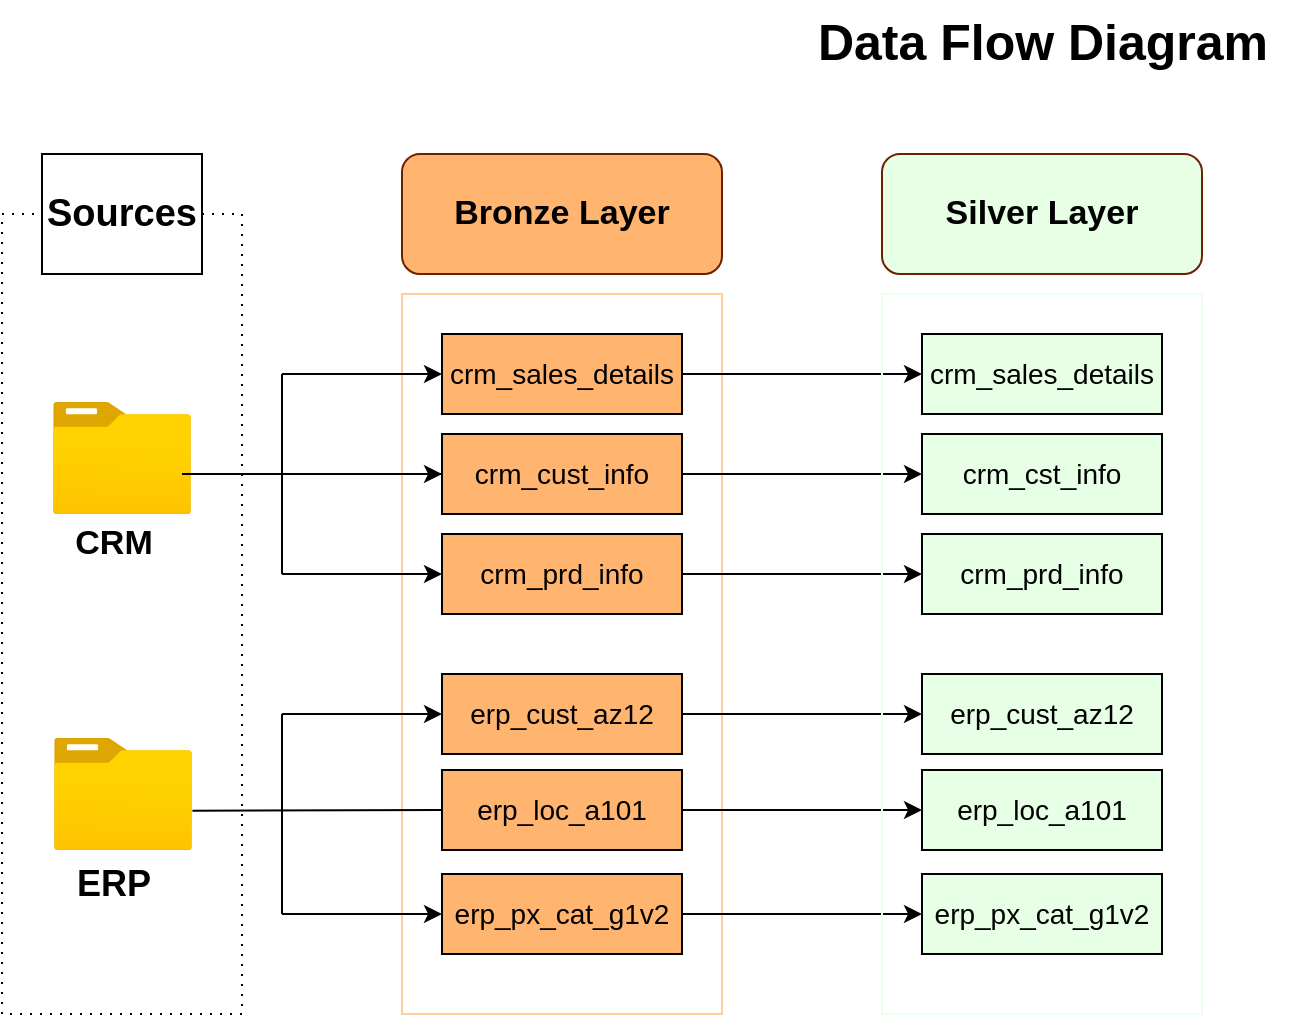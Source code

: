 <mxfile version="27.0.5">
  <diagram name="Page-1" id="sIi_NMfBUi0292bvnNH9">
    <mxGraphModel dx="392" dy="700" grid="1" gridSize="10" guides="1" tooltips="1" connect="1" arrows="1" fold="1" page="1" pageScale="1" pageWidth="850" pageHeight="1100" math="0" shadow="0">
      <root>
        <mxCell id="0" />
        <mxCell id="1" parent="0" />
        <mxCell id="pA7wiTsSURK0IAw2wxyH-1" value="" style="rounded=0;whiteSpace=wrap;html=1;fillColor=none;dashed=1;dashPattern=1 4;" parent="1" vertex="1">
          <mxGeometry x="40" y="120" width="120" height="400" as="geometry" />
        </mxCell>
        <mxCell id="pA7wiTsSURK0IAw2wxyH-2" value="&lt;b&gt;&lt;font style=&quot;font-size: 19px;&quot;&gt;Sources&lt;/font&gt;&lt;/b&gt;" style="rounded=0;whiteSpace=wrap;html=1;fillColor=default;strokeColor=default;" parent="1" vertex="1">
          <mxGeometry x="60" y="90" width="80" height="60" as="geometry" />
        </mxCell>
        <mxCell id="pA7wiTsSURK0IAw2wxyH-3" value="" style="rounded=0;whiteSpace=wrap;html=1;strokeColor=#FFCE9F;" parent="1" vertex="1">
          <mxGeometry x="240" y="160" width="160" height="360" as="geometry" />
        </mxCell>
        <mxCell id="pA7wiTsSURK0IAw2wxyH-5" value="" style="image;aspect=fixed;html=1;points=[];align=center;fontSize=12;image=img/lib/azure2/general/Folder_Blank.svg;" parent="1" vertex="1">
          <mxGeometry x="65.5" y="214" width="69" height="56.0" as="geometry" />
        </mxCell>
        <mxCell id="pA7wiTsSURK0IAw2wxyH-6" value="" style="image;aspect=fixed;html=1;points=[];align=center;fontSize=12;image=img/lib/azure2/general/Folder_Blank.svg;" parent="1" vertex="1">
          <mxGeometry x="66" y="382" width="69" height="56.0" as="geometry" />
        </mxCell>
        <mxCell id="pA7wiTsSURK0IAw2wxyH-7" value="&lt;b&gt;&lt;font style=&quot;font-size: 17px;&quot;&gt;CRM&lt;/font&gt;&lt;/b&gt;" style="text;html=1;align=center;verticalAlign=middle;whiteSpace=wrap;rounded=0;" parent="1" vertex="1">
          <mxGeometry x="66" y="270" width="60" height="30" as="geometry" />
        </mxCell>
        <mxCell id="pA7wiTsSURK0IAw2wxyH-8" value="&lt;b&gt;&lt;font style=&quot;font-size: 18px;&quot;&gt;ERP&lt;/font&gt;&lt;/b&gt;" style="text;html=1;align=center;verticalAlign=middle;whiteSpace=wrap;rounded=0;" parent="1" vertex="1">
          <mxGeometry x="66" y="440" width="60" height="30" as="geometry" />
        </mxCell>
        <mxCell id="pA7wiTsSURK0IAw2wxyH-9" value="&lt;b&gt;&lt;font style=&quot;font-size: 17px; color: rgb(0, 0, 0);&quot;&gt;Bronze Layer&lt;/font&gt;&lt;/b&gt;" style="rounded=1;whiteSpace=wrap;html=1;fillColor=#FFB570;fontColor=#ffffff;strokeColor=#6D1F00;" parent="1" vertex="1">
          <mxGeometry x="240" y="90" width="160" height="60" as="geometry" />
        </mxCell>
        <mxCell id="hBdPzxU4Rn-maE4rRRHd-9" style="edgeStyle=orthogonalEdgeStyle;rounded=0;orthogonalLoop=1;jettySize=auto;html=1;entryX=0;entryY=0.5;entryDx=0;entryDy=0;" edge="1" parent="1" source="pA7wiTsSURK0IAw2wxyH-10" target="hBdPzxU4Rn-maE4rRRHd-3">
          <mxGeometry relative="1" as="geometry" />
        </mxCell>
        <mxCell id="pA7wiTsSURK0IAw2wxyH-10" value="&lt;font style=&quot;color: light-dark(rgb(0, 0, 0), rgb(0, 0, 0)); font-size: 14px;&quot;&gt;crm_sales_details&lt;/font&gt;" style="rounded=0;whiteSpace=wrap;html=1;fillColor=#FFB570;" parent="1" vertex="1">
          <mxGeometry x="260" y="180" width="120" height="40" as="geometry" />
        </mxCell>
        <mxCell id="hBdPzxU4Rn-maE4rRRHd-11" style="edgeStyle=orthogonalEdgeStyle;rounded=0;orthogonalLoop=1;jettySize=auto;html=1;entryX=0;entryY=0.5;entryDx=0;entryDy=0;" edge="1" parent="1" source="pA7wiTsSURK0IAw2wxyH-12" target="hBdPzxU4Rn-maE4rRRHd-4">
          <mxGeometry relative="1" as="geometry" />
        </mxCell>
        <mxCell id="pA7wiTsSURK0IAw2wxyH-12" value="&lt;font style=&quot;color: light-dark(rgb(0, 0, 0), rgb(0, 0, 0)); font-size: 14px;&quot;&gt;crm_cust_info&lt;/font&gt;" style="rounded=0;whiteSpace=wrap;html=1;fillColor=#FFB570;" parent="1" vertex="1">
          <mxGeometry x="260" y="230" width="120" height="40" as="geometry" />
        </mxCell>
        <mxCell id="hBdPzxU4Rn-maE4rRRHd-12" style="edgeStyle=orthogonalEdgeStyle;rounded=0;orthogonalLoop=1;jettySize=auto;html=1;entryX=0;entryY=0.5;entryDx=0;entryDy=0;" edge="1" parent="1" source="pA7wiTsSURK0IAw2wxyH-13" target="hBdPzxU4Rn-maE4rRRHd-5">
          <mxGeometry relative="1" as="geometry" />
        </mxCell>
        <mxCell id="pA7wiTsSURK0IAw2wxyH-13" value="&lt;font style=&quot;color: light-dark(rgb(0, 0, 0), rgb(0, 0, 0)); font-size: 14px;&quot;&gt;crm_prd_info&lt;/font&gt;" style="rounded=0;whiteSpace=wrap;html=1;fillColor=#FFB570;" parent="1" vertex="1">
          <mxGeometry x="260" y="280" width="120" height="40" as="geometry" />
        </mxCell>
        <mxCell id="pA7wiTsSURK0IAw2wxyH-16" value="" style="endArrow=none;html=1;rounded=0;entryX=0;entryY=0.5;entryDx=0;entryDy=0;" parent="1" target="pA7wiTsSURK0IAw2wxyH-12" edge="1">
          <mxGeometry width="50" height="50" relative="1" as="geometry">
            <mxPoint x="130" y="250" as="sourcePoint" />
            <mxPoint x="300" y="250" as="targetPoint" />
          </mxGeometry>
        </mxCell>
        <mxCell id="pA7wiTsSURK0IAw2wxyH-17" value="" style="endArrow=classic;html=1;rounded=0;" parent="1" edge="1">
          <mxGeometry width="50" height="50" relative="1" as="geometry">
            <mxPoint x="180" y="200" as="sourcePoint" />
            <mxPoint x="260" y="200" as="targetPoint" />
          </mxGeometry>
        </mxCell>
        <mxCell id="pA7wiTsSURK0IAw2wxyH-18" value="" style="endArrow=classic;html=1;rounded=0;" parent="1" edge="1">
          <mxGeometry width="50" height="50" relative="1" as="geometry">
            <mxPoint x="180" y="300" as="sourcePoint" />
            <mxPoint x="260" y="300" as="targetPoint" />
          </mxGeometry>
        </mxCell>
        <mxCell id="pA7wiTsSURK0IAw2wxyH-19" value="" style="endArrow=none;html=1;rounded=0;" parent="1" edge="1">
          <mxGeometry width="50" height="50" relative="1" as="geometry">
            <mxPoint x="180" y="300" as="sourcePoint" />
            <mxPoint x="180" y="200" as="targetPoint" />
          </mxGeometry>
        </mxCell>
        <mxCell id="pA7wiTsSURK0IAw2wxyH-20" value="" style="endArrow=classic;html=1;rounded=0;" parent="1" edge="1">
          <mxGeometry width="50" height="50" relative="1" as="geometry">
            <mxPoint x="190" y="250" as="sourcePoint" />
            <mxPoint x="260" y="250" as="targetPoint" />
          </mxGeometry>
        </mxCell>
        <mxCell id="hBdPzxU4Rn-maE4rRRHd-13" style="edgeStyle=orthogonalEdgeStyle;rounded=0;orthogonalLoop=1;jettySize=auto;html=1;" edge="1" parent="1" source="pA7wiTsSURK0IAw2wxyH-22" target="hBdPzxU4Rn-maE4rRRHd-6">
          <mxGeometry relative="1" as="geometry" />
        </mxCell>
        <mxCell id="pA7wiTsSURK0IAw2wxyH-22" value="&lt;font color=&quot;#000000&quot;&gt;&lt;span style=&quot;font-size: 14px;&quot;&gt;erp_cust_az12&lt;/span&gt;&lt;/font&gt;" style="rounded=0;whiteSpace=wrap;html=1;fillColor=#FFB570;" parent="1" vertex="1">
          <mxGeometry x="260" y="350" width="120" height="40" as="geometry" />
        </mxCell>
        <mxCell id="hBdPzxU4Rn-maE4rRRHd-14" style="edgeStyle=orthogonalEdgeStyle;rounded=0;orthogonalLoop=1;jettySize=auto;html=1;" edge="1" parent="1" source="pA7wiTsSURK0IAw2wxyH-23" target="hBdPzxU4Rn-maE4rRRHd-7">
          <mxGeometry relative="1" as="geometry" />
        </mxCell>
        <mxCell id="pA7wiTsSURK0IAw2wxyH-23" value="&lt;font color=&quot;#000000&quot;&gt;&lt;span style=&quot;font-size: 14px;&quot;&gt;erp_loc_a101&lt;/span&gt;&lt;/font&gt;" style="rounded=0;whiteSpace=wrap;html=1;fillColor=#FFB570;" parent="1" vertex="1">
          <mxGeometry x="260" y="398" width="120" height="40" as="geometry" />
        </mxCell>
        <mxCell id="hBdPzxU4Rn-maE4rRRHd-15" style="edgeStyle=orthogonalEdgeStyle;rounded=0;orthogonalLoop=1;jettySize=auto;html=1;" edge="1" parent="1" source="pA7wiTsSURK0IAw2wxyH-24" target="hBdPzxU4Rn-maE4rRRHd-8">
          <mxGeometry relative="1" as="geometry" />
        </mxCell>
        <mxCell id="pA7wiTsSURK0IAw2wxyH-24" value="&lt;font color=&quot;#000000&quot;&gt;&lt;span style=&quot;font-size: 14px;&quot;&gt;erp_px_cat_g1v2&lt;/span&gt;&lt;/font&gt;" style="rounded=0;whiteSpace=wrap;html=1;fillColor=#FFB570;" parent="1" vertex="1">
          <mxGeometry x="260" y="450" width="120" height="40" as="geometry" />
        </mxCell>
        <mxCell id="pA7wiTsSURK0IAw2wxyH-26" value="" style="endArrow=none;html=1;rounded=0;entryX=0;entryY=0.5;entryDx=0;entryDy=0;exitX=1.003;exitY=0.65;exitDx=0;exitDy=0;exitPerimeter=0;" parent="1" source="pA7wiTsSURK0IAw2wxyH-6" target="pA7wiTsSURK0IAw2wxyH-23" edge="1">
          <mxGeometry width="50" height="50" relative="1" as="geometry">
            <mxPoint x="140" y="420" as="sourcePoint" />
            <mxPoint x="180" y="370" as="targetPoint" />
          </mxGeometry>
        </mxCell>
        <mxCell id="pA7wiTsSURK0IAw2wxyH-28" value="" style="endArrow=classic;html=1;rounded=0;" parent="1" edge="1">
          <mxGeometry width="50" height="50" relative="1" as="geometry">
            <mxPoint x="180" y="370" as="sourcePoint" />
            <mxPoint x="260" y="370" as="targetPoint" />
          </mxGeometry>
        </mxCell>
        <mxCell id="pA7wiTsSURK0IAw2wxyH-29" value="" style="endArrow=classic;html=1;rounded=0;" parent="1" edge="1">
          <mxGeometry width="50" height="50" relative="1" as="geometry">
            <mxPoint x="180" y="470" as="sourcePoint" />
            <mxPoint x="260" y="470" as="targetPoint" />
          </mxGeometry>
        </mxCell>
        <mxCell id="pA7wiTsSURK0IAw2wxyH-30" value="" style="endArrow=none;html=1;rounded=0;" parent="1" edge="1">
          <mxGeometry width="50" height="50" relative="1" as="geometry">
            <mxPoint x="180" y="470" as="sourcePoint" />
            <mxPoint x="180" y="370" as="targetPoint" />
          </mxGeometry>
        </mxCell>
        <mxCell id="pA7wiTsSURK0IAw2wxyH-33" value="&lt;b&gt;&lt;font style=&quot;font-size: 25px;&quot;&gt;Data Flow Diagram&lt;/font&gt;&lt;/b&gt;" style="text;html=1;align=center;verticalAlign=middle;resizable=0;points=[];autosize=1;strokeColor=none;fillColor=none;" parent="1" vertex="1">
          <mxGeometry x="435" y="13" width="250" height="40" as="geometry" />
        </mxCell>
        <mxCell id="hBdPzxU4Rn-maE4rRRHd-1" value="" style="rounded=0;whiteSpace=wrap;html=1;strokeColor=#ECFFEB;fillColor=none;" vertex="1" parent="1">
          <mxGeometry x="480" y="160" width="160" height="360" as="geometry" />
        </mxCell>
        <mxCell id="hBdPzxU4Rn-maE4rRRHd-2" value="&lt;b&gt;&lt;font style=&quot;font-size: 17px; color: rgb(0, 0, 0);&quot;&gt;Silver Layer&lt;/font&gt;&lt;/b&gt;" style="rounded=1;whiteSpace=wrap;html=1;fillColor=#E6FFE5;fontColor=#ffffff;strokeColor=#6D1F00;" vertex="1" parent="1">
          <mxGeometry x="480" y="90" width="160" height="60" as="geometry" />
        </mxCell>
        <mxCell id="hBdPzxU4Rn-maE4rRRHd-3" value="&lt;font style=&quot;color: light-dark(rgb(0, 0, 0), rgb(0, 0, 0)); font-size: 14px;&quot;&gt;crm_sales_details&lt;/font&gt;" style="rounded=0;whiteSpace=wrap;html=1;fillColor=#E6FFE5;" vertex="1" parent="1">
          <mxGeometry x="500" y="180" width="120" height="40" as="geometry" />
        </mxCell>
        <mxCell id="hBdPzxU4Rn-maE4rRRHd-4" value="&lt;font style=&quot;color: light-dark(rgb(0, 0, 0), rgb(0, 0, 0)); font-size: 14px;&quot;&gt;crm_cst_info&lt;/font&gt;" style="rounded=0;whiteSpace=wrap;html=1;fillColor=#E6FFE5;" vertex="1" parent="1">
          <mxGeometry x="500" y="230" width="120" height="40" as="geometry" />
        </mxCell>
        <mxCell id="hBdPzxU4Rn-maE4rRRHd-5" value="&lt;font style=&quot;color: light-dark(rgb(0, 0, 0), rgb(0, 0, 0)); font-size: 14px;&quot;&gt;crm_prd_info&lt;/font&gt;" style="rounded=0;whiteSpace=wrap;html=1;fillColor=#E6FFE5;" vertex="1" parent="1">
          <mxGeometry x="500" y="280" width="120" height="40" as="geometry" />
        </mxCell>
        <mxCell id="hBdPzxU4Rn-maE4rRRHd-6" value="&lt;span style=&quot;color: rgb(0, 0, 0); font-size: 14px;&quot;&gt;erp_cust_az12&lt;/span&gt;" style="rounded=0;whiteSpace=wrap;html=1;fillColor=#E6FFE5;" vertex="1" parent="1">
          <mxGeometry x="500" y="350" width="120" height="40" as="geometry" />
        </mxCell>
        <mxCell id="hBdPzxU4Rn-maE4rRRHd-7" value="&lt;span style=&quot;color: rgb(0, 0, 0); font-size: 14px;&quot;&gt;erp_loc_a101&lt;/span&gt;" style="rounded=0;whiteSpace=wrap;html=1;fillColor=#E6FFE5;" vertex="1" parent="1">
          <mxGeometry x="500" y="398" width="120" height="40" as="geometry" />
        </mxCell>
        <mxCell id="hBdPzxU4Rn-maE4rRRHd-8" value="&lt;span style=&quot;color: rgb(0, 0, 0); font-size: 14px;&quot;&gt;erp_px_cat_g1v2&lt;/span&gt;" style="rounded=0;whiteSpace=wrap;html=1;fillColor=#E6FFE5;" vertex="1" parent="1">
          <mxGeometry x="500" y="450" width="120" height="40" as="geometry" />
        </mxCell>
      </root>
    </mxGraphModel>
  </diagram>
</mxfile>

